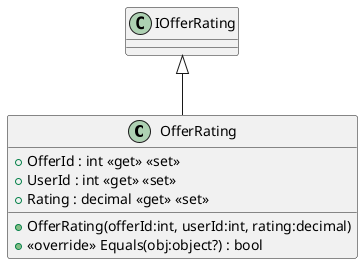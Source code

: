 @startuml
class OfferRating {
    + OfferId : int <<get>> <<set>>
    + UserId : int <<get>> <<set>>
    + Rating : decimal <<get>> <<set>>
    + OfferRating(offerId:int, userId:int, rating:decimal)
    + <<override>> Equals(obj:object?) : bool
}
IOfferRating <|-- OfferRating
@enduml
